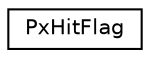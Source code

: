 digraph "Graphical Class Hierarchy"
{
  edge [fontname="Helvetica",fontsize="10",labelfontname="Helvetica",labelfontsize="10"];
  node [fontname="Helvetica",fontsize="10",shape=record];
  rankdir="LR";
  Node0 [label="PxHitFlag",height=0.2,width=0.4,color="black", fillcolor="white", style="filled",URL="$structPxHitFlag.html",tooltip="Scene query and geometry query behavior flags. "];
}
